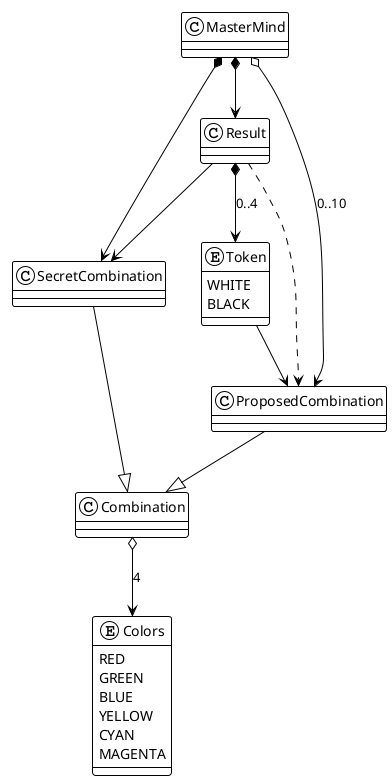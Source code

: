 @startuml domain-mode-core
!theme plain
top to bottom direction

class MasterMind
class SecretCombination
class ProposedCombination
class Combination
class Result
enum Token {
    WHITE
    BLACK
}
enum Colors {
    RED
    GREEN
    BLUE
    YELLOW
    CYAN
    MAGENTA
}

MasterMind *--> Result
MasterMind *--> SecretCombination
MasterMind o--> ProposedCombination :0..10

ProposedCombination --|> Combination
SecretCombination --|> Combination

Result ..> ProposedCombination
Result --> SecretCombination
Result *--> Token :0..4

Token --> ProposedCombination

Combination o--> Colors :4

@enduml